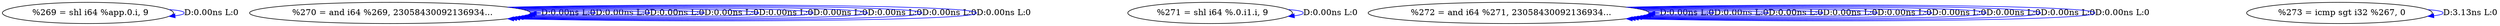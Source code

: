 digraph {
Node0x334bbe0[label="  %269 = shl i64 %app.0.i, 9"];
Node0x334bbe0 -> Node0x334bbe0[label="D:0.00ns L:0",color=blue];
Node0x334bcc0[label="  %270 = and i64 %269, 23058430092136934..."];
Node0x334bcc0 -> Node0x334bcc0[label="D:0.00ns L:0",color=blue];
Node0x334bcc0 -> Node0x334bcc0[label="D:0.00ns L:0",color=blue];
Node0x334bcc0 -> Node0x334bcc0[label="D:0.00ns L:0",color=blue];
Node0x334bcc0 -> Node0x334bcc0[label="D:0.00ns L:0",color=blue];
Node0x334bcc0 -> Node0x334bcc0[label="D:0.00ns L:0",color=blue];
Node0x334bcc0 -> Node0x334bcc0[label="D:0.00ns L:0",color=blue];
Node0x334bcc0 -> Node0x334bcc0[label="D:0.00ns L:0",color=blue];
Node0x334bcc0 -> Node0x334bcc0[label="D:0.00ns L:0",color=blue];
Node0x334bcc0 -> Node0x334bcc0[label="D:0.00ns L:0",color=blue];
Node0x334bda0[label="  %271 = shl i64 %.0.i1.i, 9"];
Node0x334bda0 -> Node0x334bda0[label="D:0.00ns L:0",color=blue];
Node0x334be80[label="  %272 = and i64 %271, 23058430092136934..."];
Node0x334be80 -> Node0x334be80[label="D:0.00ns L:0",color=blue];
Node0x334be80 -> Node0x334be80[label="D:0.00ns L:0",color=blue];
Node0x334be80 -> Node0x334be80[label="D:0.00ns L:0",color=blue];
Node0x334be80 -> Node0x334be80[label="D:0.00ns L:0",color=blue];
Node0x334be80 -> Node0x334be80[label="D:0.00ns L:0",color=blue];
Node0x334be80 -> Node0x334be80[label="D:0.00ns L:0",color=blue];
Node0x334be80 -> Node0x334be80[label="D:0.00ns L:0",color=blue];
Node0x334be80 -> Node0x334be80[label="D:0.00ns L:0",color=blue];
Node0x334be80 -> Node0x334be80[label="D:0.00ns L:0",color=blue];
Node0x334bf60[label="  %273 = icmp sgt i32 %267, 0"];
Node0x334bf60 -> Node0x334bf60[label="D:3.13ns L:0",color=blue];
}
